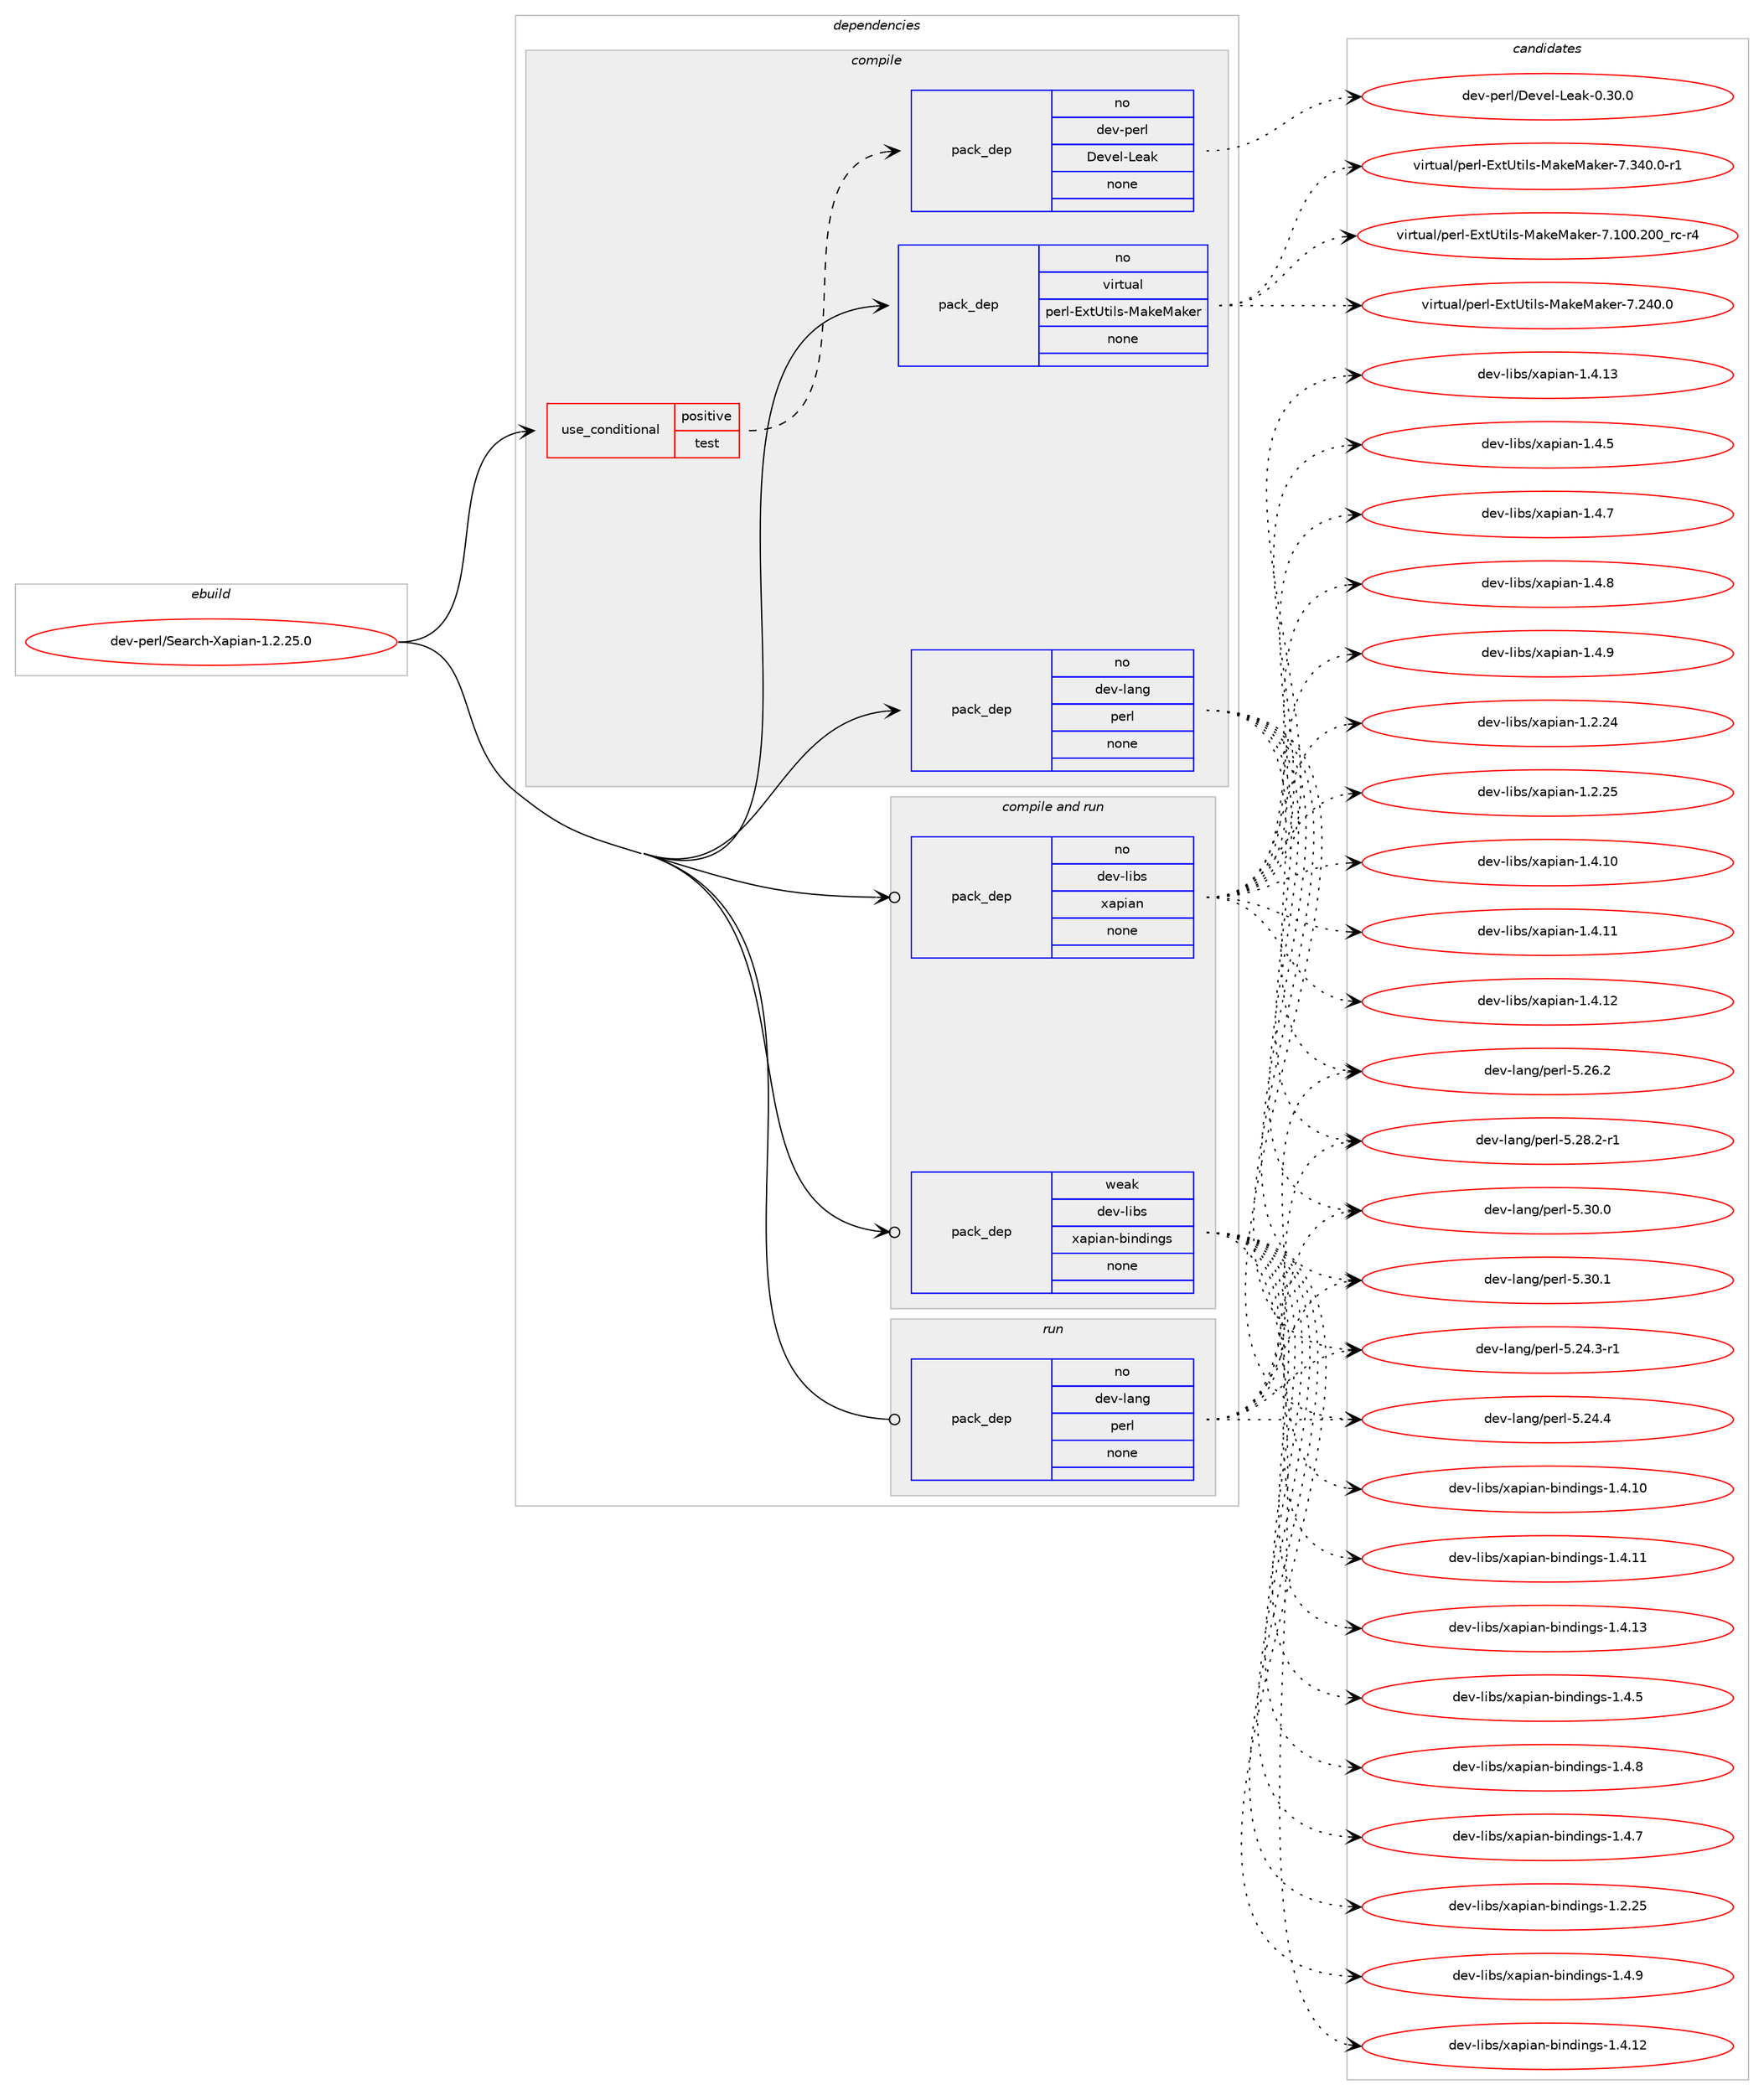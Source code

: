digraph prolog {

# *************
# Graph options
# *************

newrank=true;
concentrate=true;
compound=true;
graph [rankdir=LR,fontname=Helvetica,fontsize=10,ranksep=1.5];#, ranksep=2.5, nodesep=0.2];
edge  [arrowhead=vee];
node  [fontname=Helvetica,fontsize=10];

# **********
# The ebuild
# **********

subgraph cluster_leftcol {
color=gray;
rank=same;
label=<<i>ebuild</i>>;
id [label="dev-perl/Search-Xapian-1.2.25.0", color=red, width=4, href="../dev-perl/Search-Xapian-1.2.25.0.svg"];
}

# ****************
# The dependencies
# ****************

subgraph cluster_midcol {
color=gray;
label=<<i>dependencies</i>>;
subgraph cluster_compile {
fillcolor="#eeeeee";
style=filled;
label=<<i>compile</i>>;
subgraph cond134286 {
dependency585163 [label=<<TABLE BORDER="0" CELLBORDER="1" CELLSPACING="0" CELLPADDING="4"><TR><TD ROWSPAN="3" CELLPADDING="10">use_conditional</TD></TR><TR><TD>positive</TD></TR><TR><TD>test</TD></TR></TABLE>>, shape=none, color=red];
subgraph pack439216 {
dependency585164 [label=<<TABLE BORDER="0" CELLBORDER="1" CELLSPACING="0" CELLPADDING="4" WIDTH="220"><TR><TD ROWSPAN="6" CELLPADDING="30">pack_dep</TD></TR><TR><TD WIDTH="110">no</TD></TR><TR><TD>dev-perl</TD></TR><TR><TD>Devel-Leak</TD></TR><TR><TD>none</TD></TR><TR><TD></TD></TR></TABLE>>, shape=none, color=blue];
}
dependency585163:e -> dependency585164:w [weight=20,style="dashed",arrowhead="vee"];
}
id:e -> dependency585163:w [weight=20,style="solid",arrowhead="vee"];
subgraph pack439217 {
dependency585165 [label=<<TABLE BORDER="0" CELLBORDER="1" CELLSPACING="0" CELLPADDING="4" WIDTH="220"><TR><TD ROWSPAN="6" CELLPADDING="30">pack_dep</TD></TR><TR><TD WIDTH="110">no</TD></TR><TR><TD>dev-lang</TD></TR><TR><TD>perl</TD></TR><TR><TD>none</TD></TR><TR><TD></TD></TR></TABLE>>, shape=none, color=blue];
}
id:e -> dependency585165:w [weight=20,style="solid",arrowhead="vee"];
subgraph pack439218 {
dependency585166 [label=<<TABLE BORDER="0" CELLBORDER="1" CELLSPACING="0" CELLPADDING="4" WIDTH="220"><TR><TD ROWSPAN="6" CELLPADDING="30">pack_dep</TD></TR><TR><TD WIDTH="110">no</TD></TR><TR><TD>virtual</TD></TR><TR><TD>perl-ExtUtils-MakeMaker</TD></TR><TR><TD>none</TD></TR><TR><TD></TD></TR></TABLE>>, shape=none, color=blue];
}
id:e -> dependency585166:w [weight=20,style="solid",arrowhead="vee"];
}
subgraph cluster_compileandrun {
fillcolor="#eeeeee";
style=filled;
label=<<i>compile and run</i>>;
subgraph pack439219 {
dependency585167 [label=<<TABLE BORDER="0" CELLBORDER="1" CELLSPACING="0" CELLPADDING="4" WIDTH="220"><TR><TD ROWSPAN="6" CELLPADDING="30">pack_dep</TD></TR><TR><TD WIDTH="110">no</TD></TR><TR><TD>dev-libs</TD></TR><TR><TD>xapian</TD></TR><TR><TD>none</TD></TR><TR><TD></TD></TR></TABLE>>, shape=none, color=blue];
}
id:e -> dependency585167:w [weight=20,style="solid",arrowhead="odotvee"];
subgraph pack439220 {
dependency585168 [label=<<TABLE BORDER="0" CELLBORDER="1" CELLSPACING="0" CELLPADDING="4" WIDTH="220"><TR><TD ROWSPAN="6" CELLPADDING="30">pack_dep</TD></TR><TR><TD WIDTH="110">weak</TD></TR><TR><TD>dev-libs</TD></TR><TR><TD>xapian-bindings</TD></TR><TR><TD>none</TD></TR><TR><TD></TD></TR></TABLE>>, shape=none, color=blue];
}
id:e -> dependency585168:w [weight=20,style="solid",arrowhead="odotvee"];
}
subgraph cluster_run {
fillcolor="#eeeeee";
style=filled;
label=<<i>run</i>>;
subgraph pack439221 {
dependency585169 [label=<<TABLE BORDER="0" CELLBORDER="1" CELLSPACING="0" CELLPADDING="4" WIDTH="220"><TR><TD ROWSPAN="6" CELLPADDING="30">pack_dep</TD></TR><TR><TD WIDTH="110">no</TD></TR><TR><TD>dev-lang</TD></TR><TR><TD>perl</TD></TR><TR><TD>none</TD></TR><TR><TD></TD></TR></TABLE>>, shape=none, color=blue];
}
id:e -> dependency585169:w [weight=20,style="solid",arrowhead="odot"];
}
}

# **************
# The candidates
# **************

subgraph cluster_choices {
rank=same;
color=gray;
label=<<i>candidates</i>>;

subgraph choice439216 {
color=black;
nodesep=1;
choice10010111845112101114108476810111810110845761019710745484651484648 [label="dev-perl/Devel-Leak-0.30.0", color=red, width=4,href="../dev-perl/Devel-Leak-0.30.0.svg"];
dependency585164:e -> choice10010111845112101114108476810111810110845761019710745484651484648:w [style=dotted,weight="100"];
}
subgraph choice439217 {
color=black;
nodesep=1;
choice100101118451089711010347112101114108455346505246514511449 [label="dev-lang/perl-5.24.3-r1", color=red, width=4,href="../dev-lang/perl-5.24.3-r1.svg"];
choice10010111845108971101034711210111410845534650524652 [label="dev-lang/perl-5.24.4", color=red, width=4,href="../dev-lang/perl-5.24.4.svg"];
choice10010111845108971101034711210111410845534650544650 [label="dev-lang/perl-5.26.2", color=red, width=4,href="../dev-lang/perl-5.26.2.svg"];
choice100101118451089711010347112101114108455346505646504511449 [label="dev-lang/perl-5.28.2-r1", color=red, width=4,href="../dev-lang/perl-5.28.2-r1.svg"];
choice10010111845108971101034711210111410845534651484648 [label="dev-lang/perl-5.30.0", color=red, width=4,href="../dev-lang/perl-5.30.0.svg"];
choice10010111845108971101034711210111410845534651484649 [label="dev-lang/perl-5.30.1", color=red, width=4,href="../dev-lang/perl-5.30.1.svg"];
dependency585165:e -> choice100101118451089711010347112101114108455346505246514511449:w [style=dotted,weight="100"];
dependency585165:e -> choice10010111845108971101034711210111410845534650524652:w [style=dotted,weight="100"];
dependency585165:e -> choice10010111845108971101034711210111410845534650544650:w [style=dotted,weight="100"];
dependency585165:e -> choice100101118451089711010347112101114108455346505646504511449:w [style=dotted,weight="100"];
dependency585165:e -> choice10010111845108971101034711210111410845534651484648:w [style=dotted,weight="100"];
dependency585165:e -> choice10010111845108971101034711210111410845534651484649:w [style=dotted,weight="100"];
}
subgraph choice439218 {
color=black;
nodesep=1;
choice118105114116117971084711210111410845691201168511610510811545779710710177971071011144555464948484650484895114994511452 [label="virtual/perl-ExtUtils-MakeMaker-7.100.200_rc-r4", color=red, width=4,href="../virtual/perl-ExtUtils-MakeMaker-7.100.200_rc-r4.svg"];
choice118105114116117971084711210111410845691201168511610510811545779710710177971071011144555465052484648 [label="virtual/perl-ExtUtils-MakeMaker-7.240.0", color=red, width=4,href="../virtual/perl-ExtUtils-MakeMaker-7.240.0.svg"];
choice1181051141161179710847112101114108456912011685116105108115457797107101779710710111445554651524846484511449 [label="virtual/perl-ExtUtils-MakeMaker-7.340.0-r1", color=red, width=4,href="../virtual/perl-ExtUtils-MakeMaker-7.340.0-r1.svg"];
dependency585166:e -> choice118105114116117971084711210111410845691201168511610510811545779710710177971071011144555464948484650484895114994511452:w [style=dotted,weight="100"];
dependency585166:e -> choice118105114116117971084711210111410845691201168511610510811545779710710177971071011144555465052484648:w [style=dotted,weight="100"];
dependency585166:e -> choice1181051141161179710847112101114108456912011685116105108115457797107101779710710111445554651524846484511449:w [style=dotted,weight="100"];
}
subgraph choice439219 {
color=black;
nodesep=1;
choice100101118451081059811547120971121059711045494650465052 [label="dev-libs/xapian-1.2.24", color=red, width=4,href="../dev-libs/xapian-1.2.24.svg"];
choice100101118451081059811547120971121059711045494650465053 [label="dev-libs/xapian-1.2.25", color=red, width=4,href="../dev-libs/xapian-1.2.25.svg"];
choice100101118451081059811547120971121059711045494652464948 [label="dev-libs/xapian-1.4.10", color=red, width=4,href="../dev-libs/xapian-1.4.10.svg"];
choice100101118451081059811547120971121059711045494652464949 [label="dev-libs/xapian-1.4.11", color=red, width=4,href="../dev-libs/xapian-1.4.11.svg"];
choice100101118451081059811547120971121059711045494652464950 [label="dev-libs/xapian-1.4.12", color=red, width=4,href="../dev-libs/xapian-1.4.12.svg"];
choice100101118451081059811547120971121059711045494652464951 [label="dev-libs/xapian-1.4.13", color=red, width=4,href="../dev-libs/xapian-1.4.13.svg"];
choice1001011184510810598115471209711210597110454946524653 [label="dev-libs/xapian-1.4.5", color=red, width=4,href="../dev-libs/xapian-1.4.5.svg"];
choice1001011184510810598115471209711210597110454946524655 [label="dev-libs/xapian-1.4.7", color=red, width=4,href="../dev-libs/xapian-1.4.7.svg"];
choice1001011184510810598115471209711210597110454946524656 [label="dev-libs/xapian-1.4.8", color=red, width=4,href="../dev-libs/xapian-1.4.8.svg"];
choice1001011184510810598115471209711210597110454946524657 [label="dev-libs/xapian-1.4.9", color=red, width=4,href="../dev-libs/xapian-1.4.9.svg"];
dependency585167:e -> choice100101118451081059811547120971121059711045494650465052:w [style=dotted,weight="100"];
dependency585167:e -> choice100101118451081059811547120971121059711045494650465053:w [style=dotted,weight="100"];
dependency585167:e -> choice100101118451081059811547120971121059711045494652464948:w [style=dotted,weight="100"];
dependency585167:e -> choice100101118451081059811547120971121059711045494652464949:w [style=dotted,weight="100"];
dependency585167:e -> choice100101118451081059811547120971121059711045494652464950:w [style=dotted,weight="100"];
dependency585167:e -> choice100101118451081059811547120971121059711045494652464951:w [style=dotted,weight="100"];
dependency585167:e -> choice1001011184510810598115471209711210597110454946524653:w [style=dotted,weight="100"];
dependency585167:e -> choice1001011184510810598115471209711210597110454946524655:w [style=dotted,weight="100"];
dependency585167:e -> choice1001011184510810598115471209711210597110454946524656:w [style=dotted,weight="100"];
dependency585167:e -> choice1001011184510810598115471209711210597110454946524657:w [style=dotted,weight="100"];
}
subgraph choice439220 {
color=black;
nodesep=1;
choice1001011184510810598115471209711210597110459810511010010511010311545494650465053 [label="dev-libs/xapian-bindings-1.2.25", color=red, width=4,href="../dev-libs/xapian-bindings-1.2.25.svg"];
choice1001011184510810598115471209711210597110459810511010010511010311545494652464948 [label="dev-libs/xapian-bindings-1.4.10", color=red, width=4,href="../dev-libs/xapian-bindings-1.4.10.svg"];
choice1001011184510810598115471209711210597110459810511010010511010311545494652464949 [label="dev-libs/xapian-bindings-1.4.11", color=red, width=4,href="../dev-libs/xapian-bindings-1.4.11.svg"];
choice1001011184510810598115471209711210597110459810511010010511010311545494652464950 [label="dev-libs/xapian-bindings-1.4.12", color=red, width=4,href="../dev-libs/xapian-bindings-1.4.12.svg"];
choice1001011184510810598115471209711210597110459810511010010511010311545494652464951 [label="dev-libs/xapian-bindings-1.4.13", color=red, width=4,href="../dev-libs/xapian-bindings-1.4.13.svg"];
choice10010111845108105981154712097112105971104598105110100105110103115454946524653 [label="dev-libs/xapian-bindings-1.4.5", color=red, width=4,href="../dev-libs/xapian-bindings-1.4.5.svg"];
choice10010111845108105981154712097112105971104598105110100105110103115454946524655 [label="dev-libs/xapian-bindings-1.4.7", color=red, width=4,href="../dev-libs/xapian-bindings-1.4.7.svg"];
choice10010111845108105981154712097112105971104598105110100105110103115454946524656 [label="dev-libs/xapian-bindings-1.4.8", color=red, width=4,href="../dev-libs/xapian-bindings-1.4.8.svg"];
choice10010111845108105981154712097112105971104598105110100105110103115454946524657 [label="dev-libs/xapian-bindings-1.4.9", color=red, width=4,href="../dev-libs/xapian-bindings-1.4.9.svg"];
dependency585168:e -> choice1001011184510810598115471209711210597110459810511010010511010311545494650465053:w [style=dotted,weight="100"];
dependency585168:e -> choice1001011184510810598115471209711210597110459810511010010511010311545494652464948:w [style=dotted,weight="100"];
dependency585168:e -> choice1001011184510810598115471209711210597110459810511010010511010311545494652464949:w [style=dotted,weight="100"];
dependency585168:e -> choice1001011184510810598115471209711210597110459810511010010511010311545494652464950:w [style=dotted,weight="100"];
dependency585168:e -> choice1001011184510810598115471209711210597110459810511010010511010311545494652464951:w [style=dotted,weight="100"];
dependency585168:e -> choice10010111845108105981154712097112105971104598105110100105110103115454946524653:w [style=dotted,weight="100"];
dependency585168:e -> choice10010111845108105981154712097112105971104598105110100105110103115454946524655:w [style=dotted,weight="100"];
dependency585168:e -> choice10010111845108105981154712097112105971104598105110100105110103115454946524656:w [style=dotted,weight="100"];
dependency585168:e -> choice10010111845108105981154712097112105971104598105110100105110103115454946524657:w [style=dotted,weight="100"];
}
subgraph choice439221 {
color=black;
nodesep=1;
choice100101118451089711010347112101114108455346505246514511449 [label="dev-lang/perl-5.24.3-r1", color=red, width=4,href="../dev-lang/perl-5.24.3-r1.svg"];
choice10010111845108971101034711210111410845534650524652 [label="dev-lang/perl-5.24.4", color=red, width=4,href="../dev-lang/perl-5.24.4.svg"];
choice10010111845108971101034711210111410845534650544650 [label="dev-lang/perl-5.26.2", color=red, width=4,href="../dev-lang/perl-5.26.2.svg"];
choice100101118451089711010347112101114108455346505646504511449 [label="dev-lang/perl-5.28.2-r1", color=red, width=4,href="../dev-lang/perl-5.28.2-r1.svg"];
choice10010111845108971101034711210111410845534651484648 [label="dev-lang/perl-5.30.0", color=red, width=4,href="../dev-lang/perl-5.30.0.svg"];
choice10010111845108971101034711210111410845534651484649 [label="dev-lang/perl-5.30.1", color=red, width=4,href="../dev-lang/perl-5.30.1.svg"];
dependency585169:e -> choice100101118451089711010347112101114108455346505246514511449:w [style=dotted,weight="100"];
dependency585169:e -> choice10010111845108971101034711210111410845534650524652:w [style=dotted,weight="100"];
dependency585169:e -> choice10010111845108971101034711210111410845534650544650:w [style=dotted,weight="100"];
dependency585169:e -> choice100101118451089711010347112101114108455346505646504511449:w [style=dotted,weight="100"];
dependency585169:e -> choice10010111845108971101034711210111410845534651484648:w [style=dotted,weight="100"];
dependency585169:e -> choice10010111845108971101034711210111410845534651484649:w [style=dotted,weight="100"];
}
}

}
